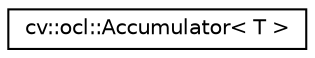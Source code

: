 digraph "Graphical Class Hierarchy"
{
 // LATEX_PDF_SIZE
  edge [fontname="Helvetica",fontsize="10",labelfontname="Helvetica",labelfontsize="10"];
  node [fontname="Helvetica",fontsize="10",shape=record];
  rankdir="LR";
  Node0 [label="cv::ocl::Accumulator\< T \>",height=0.2,width=0.4,color="black", fillcolor="white", style="filled",URL="$structcv_1_1ocl_1_1_accumulator.html",tooltip=" "];
}
